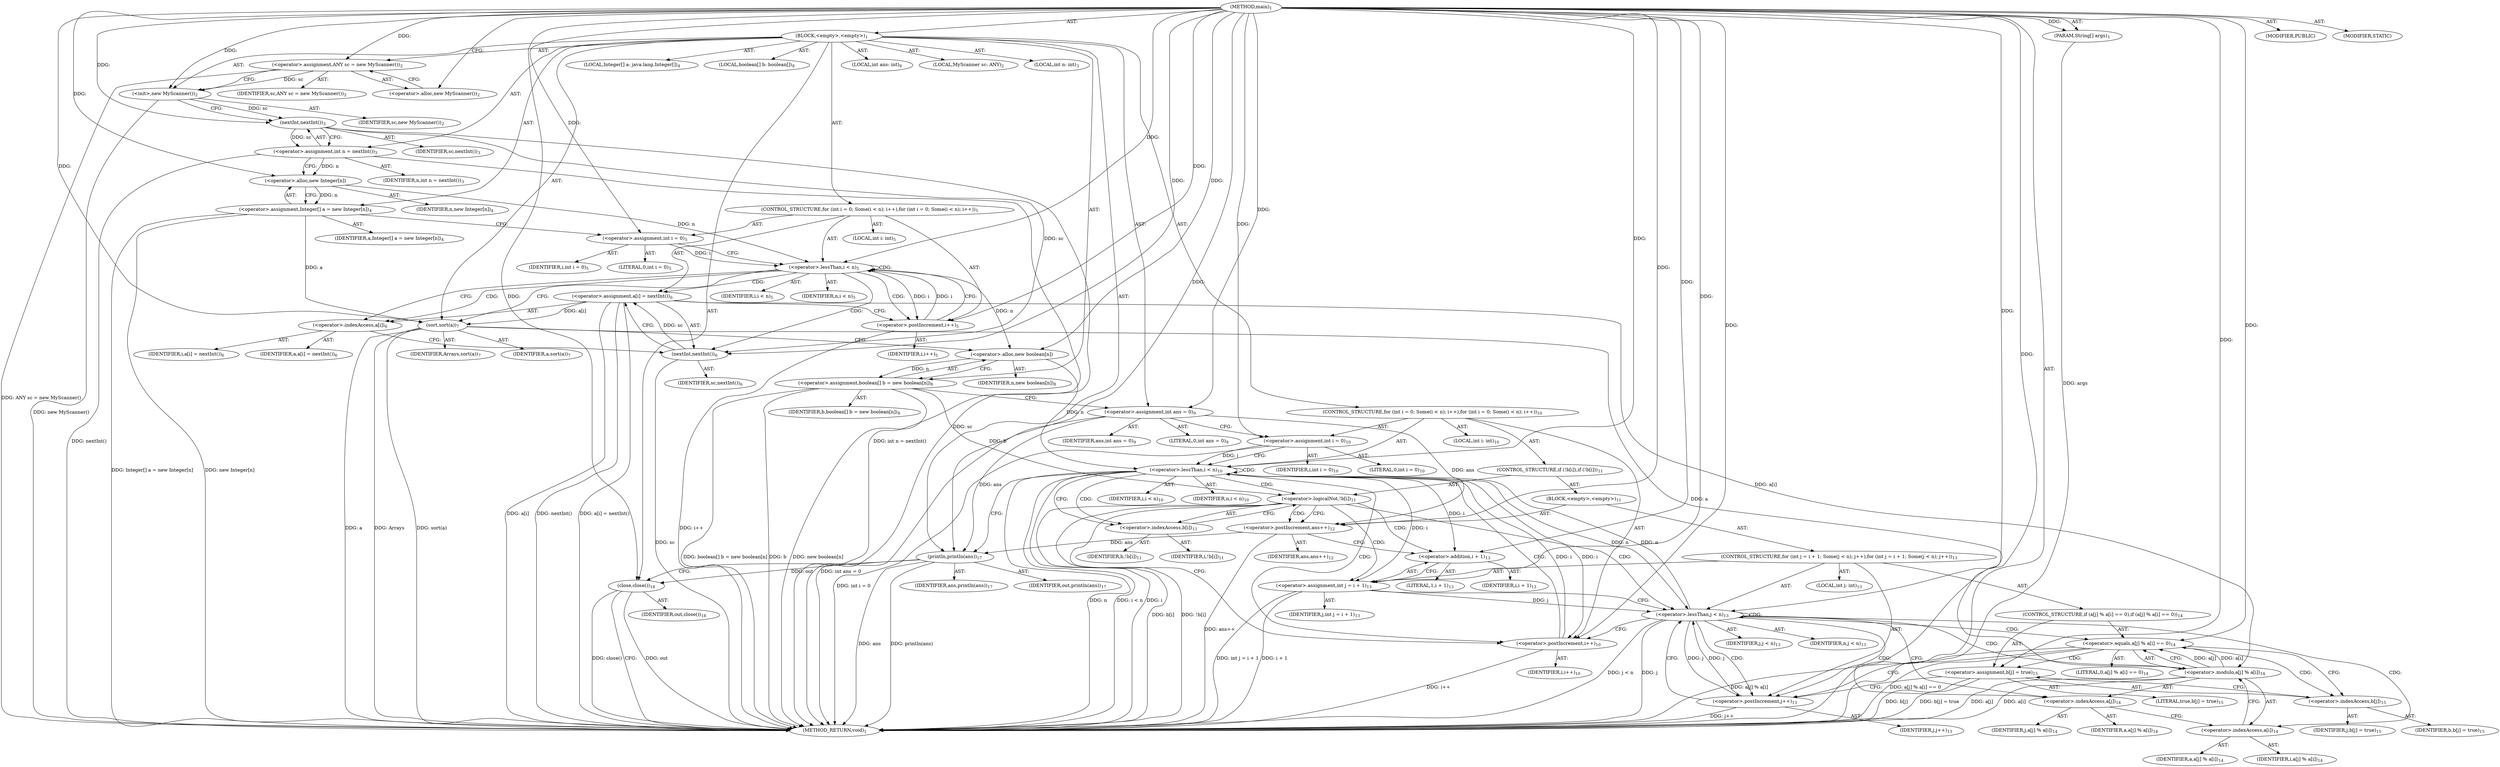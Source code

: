 digraph "main" {  
"19" [label = <(METHOD,main)<SUB>1</SUB>> ]
"20" [label = <(PARAM,String[] args)<SUB>1</SUB>> ]
"21" [label = <(BLOCK,&lt;empty&gt;,&lt;empty&gt;)<SUB>1</SUB>> ]
"4" [label = <(LOCAL,MyScanner sc: ANY)<SUB>2</SUB>> ]
"22" [label = <(&lt;operator&gt;.assignment,ANY sc = new MyScanner())<SUB>2</SUB>> ]
"23" [label = <(IDENTIFIER,sc,ANY sc = new MyScanner())<SUB>2</SUB>> ]
"24" [label = <(&lt;operator&gt;.alloc,new MyScanner())<SUB>2</SUB>> ]
"25" [label = <(&lt;init&gt;,new MyScanner())<SUB>2</SUB>> ]
"3" [label = <(IDENTIFIER,sc,new MyScanner())<SUB>2</SUB>> ]
"26" [label = <(LOCAL,int n: int)<SUB>3</SUB>> ]
"27" [label = <(&lt;operator&gt;.assignment,int n = nextInt())<SUB>3</SUB>> ]
"28" [label = <(IDENTIFIER,n,int n = nextInt())<SUB>3</SUB>> ]
"29" [label = <(nextInt,nextInt())<SUB>3</SUB>> ]
"30" [label = <(IDENTIFIER,sc,nextInt())<SUB>3</SUB>> ]
"31" [label = <(LOCAL,Integer[] a: java.lang.Integer[])<SUB>4</SUB>> ]
"32" [label = <(&lt;operator&gt;.assignment,Integer[] a = new Integer[n])<SUB>4</SUB>> ]
"33" [label = <(IDENTIFIER,a,Integer[] a = new Integer[n])<SUB>4</SUB>> ]
"34" [label = <(&lt;operator&gt;.alloc,new Integer[n])> ]
"35" [label = <(IDENTIFIER,n,new Integer[n])<SUB>4</SUB>> ]
"36" [label = <(CONTROL_STRUCTURE,for (int i = 0; Some(i &lt; n); i++),for (int i = 0; Some(i &lt; n); i++))<SUB>5</SUB>> ]
"37" [label = <(LOCAL,int i: int)<SUB>5</SUB>> ]
"38" [label = <(&lt;operator&gt;.assignment,int i = 0)<SUB>5</SUB>> ]
"39" [label = <(IDENTIFIER,i,int i = 0)<SUB>5</SUB>> ]
"40" [label = <(LITERAL,0,int i = 0)<SUB>5</SUB>> ]
"41" [label = <(&lt;operator&gt;.lessThan,i &lt; n)<SUB>5</SUB>> ]
"42" [label = <(IDENTIFIER,i,i &lt; n)<SUB>5</SUB>> ]
"43" [label = <(IDENTIFIER,n,i &lt; n)<SUB>5</SUB>> ]
"44" [label = <(&lt;operator&gt;.postIncrement,i++)<SUB>5</SUB>> ]
"45" [label = <(IDENTIFIER,i,i++)<SUB>5</SUB>> ]
"46" [label = <(&lt;operator&gt;.assignment,a[i] = nextInt())<SUB>6</SUB>> ]
"47" [label = <(&lt;operator&gt;.indexAccess,a[i])<SUB>6</SUB>> ]
"48" [label = <(IDENTIFIER,a,a[i] = nextInt())<SUB>6</SUB>> ]
"49" [label = <(IDENTIFIER,i,a[i] = nextInt())<SUB>6</SUB>> ]
"50" [label = <(nextInt,nextInt())<SUB>6</SUB>> ]
"51" [label = <(IDENTIFIER,sc,nextInt())<SUB>6</SUB>> ]
"52" [label = <(sort,sort(a))<SUB>7</SUB>> ]
"53" [label = <(IDENTIFIER,Arrays,sort(a))<SUB>7</SUB>> ]
"54" [label = <(IDENTIFIER,a,sort(a))<SUB>7</SUB>> ]
"55" [label = <(LOCAL,boolean[] b: boolean[])<SUB>8</SUB>> ]
"56" [label = <(&lt;operator&gt;.assignment,boolean[] b = new boolean[n])<SUB>8</SUB>> ]
"57" [label = <(IDENTIFIER,b,boolean[] b = new boolean[n])<SUB>8</SUB>> ]
"58" [label = <(&lt;operator&gt;.alloc,new boolean[n])> ]
"59" [label = <(IDENTIFIER,n,new boolean[n])<SUB>8</SUB>> ]
"60" [label = <(LOCAL,int ans: int)<SUB>9</SUB>> ]
"61" [label = <(&lt;operator&gt;.assignment,int ans = 0)<SUB>9</SUB>> ]
"62" [label = <(IDENTIFIER,ans,int ans = 0)<SUB>9</SUB>> ]
"63" [label = <(LITERAL,0,int ans = 0)<SUB>9</SUB>> ]
"64" [label = <(CONTROL_STRUCTURE,for (int i = 0; Some(i &lt; n); i++),for (int i = 0; Some(i &lt; n); i++))<SUB>10</SUB>> ]
"65" [label = <(LOCAL,int i: int)<SUB>10</SUB>> ]
"66" [label = <(&lt;operator&gt;.assignment,int i = 0)<SUB>10</SUB>> ]
"67" [label = <(IDENTIFIER,i,int i = 0)<SUB>10</SUB>> ]
"68" [label = <(LITERAL,0,int i = 0)<SUB>10</SUB>> ]
"69" [label = <(&lt;operator&gt;.lessThan,i &lt; n)<SUB>10</SUB>> ]
"70" [label = <(IDENTIFIER,i,i &lt; n)<SUB>10</SUB>> ]
"71" [label = <(IDENTIFIER,n,i &lt; n)<SUB>10</SUB>> ]
"72" [label = <(&lt;operator&gt;.postIncrement,i++)<SUB>10</SUB>> ]
"73" [label = <(IDENTIFIER,i,i++)<SUB>10</SUB>> ]
"74" [label = <(CONTROL_STRUCTURE,if (!b[i]),if (!b[i]))<SUB>11</SUB>> ]
"75" [label = <(&lt;operator&gt;.logicalNot,!b[i])<SUB>11</SUB>> ]
"76" [label = <(&lt;operator&gt;.indexAccess,b[i])<SUB>11</SUB>> ]
"77" [label = <(IDENTIFIER,b,!b[i])<SUB>11</SUB>> ]
"78" [label = <(IDENTIFIER,i,!b[i])<SUB>11</SUB>> ]
"79" [label = <(BLOCK,&lt;empty&gt;,&lt;empty&gt;)<SUB>11</SUB>> ]
"80" [label = <(&lt;operator&gt;.postIncrement,ans++)<SUB>12</SUB>> ]
"81" [label = <(IDENTIFIER,ans,ans++)<SUB>12</SUB>> ]
"82" [label = <(CONTROL_STRUCTURE,for (int j = i + 1; Some(j &lt; n); j++),for (int j = i + 1; Some(j &lt; n); j++))<SUB>13</SUB>> ]
"83" [label = <(LOCAL,int j: int)<SUB>13</SUB>> ]
"84" [label = <(&lt;operator&gt;.assignment,int j = i + 1)<SUB>13</SUB>> ]
"85" [label = <(IDENTIFIER,j,int j = i + 1)<SUB>13</SUB>> ]
"86" [label = <(&lt;operator&gt;.addition,i + 1)<SUB>13</SUB>> ]
"87" [label = <(IDENTIFIER,i,i + 1)<SUB>13</SUB>> ]
"88" [label = <(LITERAL,1,i + 1)<SUB>13</SUB>> ]
"89" [label = <(&lt;operator&gt;.lessThan,j &lt; n)<SUB>13</SUB>> ]
"90" [label = <(IDENTIFIER,j,j &lt; n)<SUB>13</SUB>> ]
"91" [label = <(IDENTIFIER,n,j &lt; n)<SUB>13</SUB>> ]
"92" [label = <(&lt;operator&gt;.postIncrement,j++)<SUB>13</SUB>> ]
"93" [label = <(IDENTIFIER,j,j++)<SUB>13</SUB>> ]
"94" [label = <(CONTROL_STRUCTURE,if (a[j] % a[i] == 0),if (a[j] % a[i] == 0))<SUB>14</SUB>> ]
"95" [label = <(&lt;operator&gt;.equals,a[j] % a[i] == 0)<SUB>14</SUB>> ]
"96" [label = <(&lt;operator&gt;.modulo,a[j] % a[i])<SUB>14</SUB>> ]
"97" [label = <(&lt;operator&gt;.indexAccess,a[j])<SUB>14</SUB>> ]
"98" [label = <(IDENTIFIER,a,a[j] % a[i])<SUB>14</SUB>> ]
"99" [label = <(IDENTIFIER,j,a[j] % a[i])<SUB>14</SUB>> ]
"100" [label = <(&lt;operator&gt;.indexAccess,a[i])<SUB>14</SUB>> ]
"101" [label = <(IDENTIFIER,a,a[j] % a[i])<SUB>14</SUB>> ]
"102" [label = <(IDENTIFIER,i,a[j] % a[i])<SUB>14</SUB>> ]
"103" [label = <(LITERAL,0,a[j] % a[i] == 0)<SUB>14</SUB>> ]
"104" [label = <(&lt;operator&gt;.assignment,b[j] = true)<SUB>15</SUB>> ]
"105" [label = <(&lt;operator&gt;.indexAccess,b[j])<SUB>15</SUB>> ]
"106" [label = <(IDENTIFIER,b,b[j] = true)<SUB>15</SUB>> ]
"107" [label = <(IDENTIFIER,j,b[j] = true)<SUB>15</SUB>> ]
"108" [label = <(LITERAL,true,b[j] = true)<SUB>15</SUB>> ]
"109" [label = <(println,println(ans))<SUB>17</SUB>> ]
"110" [label = <(IDENTIFIER,out,println(ans))<SUB>17</SUB>> ]
"111" [label = <(IDENTIFIER,ans,println(ans))<SUB>17</SUB>> ]
"112" [label = <(close,close())<SUB>18</SUB>> ]
"113" [label = <(IDENTIFIER,out,close())<SUB>18</SUB>> ]
"114" [label = <(MODIFIER,PUBLIC)> ]
"115" [label = <(MODIFIER,STATIC)> ]
"116" [label = <(METHOD_RETURN,void)<SUB>1</SUB>> ]
  "19" -> "20"  [ label = "AST: "] 
  "19" -> "21"  [ label = "AST: "] 
  "19" -> "114"  [ label = "AST: "] 
  "19" -> "115"  [ label = "AST: "] 
  "19" -> "116"  [ label = "AST: "] 
  "21" -> "4"  [ label = "AST: "] 
  "21" -> "22"  [ label = "AST: "] 
  "21" -> "25"  [ label = "AST: "] 
  "21" -> "26"  [ label = "AST: "] 
  "21" -> "27"  [ label = "AST: "] 
  "21" -> "31"  [ label = "AST: "] 
  "21" -> "32"  [ label = "AST: "] 
  "21" -> "36"  [ label = "AST: "] 
  "21" -> "52"  [ label = "AST: "] 
  "21" -> "55"  [ label = "AST: "] 
  "21" -> "56"  [ label = "AST: "] 
  "21" -> "60"  [ label = "AST: "] 
  "21" -> "61"  [ label = "AST: "] 
  "21" -> "64"  [ label = "AST: "] 
  "21" -> "109"  [ label = "AST: "] 
  "21" -> "112"  [ label = "AST: "] 
  "22" -> "23"  [ label = "AST: "] 
  "22" -> "24"  [ label = "AST: "] 
  "25" -> "3"  [ label = "AST: "] 
  "27" -> "28"  [ label = "AST: "] 
  "27" -> "29"  [ label = "AST: "] 
  "29" -> "30"  [ label = "AST: "] 
  "32" -> "33"  [ label = "AST: "] 
  "32" -> "34"  [ label = "AST: "] 
  "34" -> "35"  [ label = "AST: "] 
  "36" -> "37"  [ label = "AST: "] 
  "36" -> "38"  [ label = "AST: "] 
  "36" -> "41"  [ label = "AST: "] 
  "36" -> "44"  [ label = "AST: "] 
  "36" -> "46"  [ label = "AST: "] 
  "38" -> "39"  [ label = "AST: "] 
  "38" -> "40"  [ label = "AST: "] 
  "41" -> "42"  [ label = "AST: "] 
  "41" -> "43"  [ label = "AST: "] 
  "44" -> "45"  [ label = "AST: "] 
  "46" -> "47"  [ label = "AST: "] 
  "46" -> "50"  [ label = "AST: "] 
  "47" -> "48"  [ label = "AST: "] 
  "47" -> "49"  [ label = "AST: "] 
  "50" -> "51"  [ label = "AST: "] 
  "52" -> "53"  [ label = "AST: "] 
  "52" -> "54"  [ label = "AST: "] 
  "56" -> "57"  [ label = "AST: "] 
  "56" -> "58"  [ label = "AST: "] 
  "58" -> "59"  [ label = "AST: "] 
  "61" -> "62"  [ label = "AST: "] 
  "61" -> "63"  [ label = "AST: "] 
  "64" -> "65"  [ label = "AST: "] 
  "64" -> "66"  [ label = "AST: "] 
  "64" -> "69"  [ label = "AST: "] 
  "64" -> "72"  [ label = "AST: "] 
  "64" -> "74"  [ label = "AST: "] 
  "66" -> "67"  [ label = "AST: "] 
  "66" -> "68"  [ label = "AST: "] 
  "69" -> "70"  [ label = "AST: "] 
  "69" -> "71"  [ label = "AST: "] 
  "72" -> "73"  [ label = "AST: "] 
  "74" -> "75"  [ label = "AST: "] 
  "74" -> "79"  [ label = "AST: "] 
  "75" -> "76"  [ label = "AST: "] 
  "76" -> "77"  [ label = "AST: "] 
  "76" -> "78"  [ label = "AST: "] 
  "79" -> "80"  [ label = "AST: "] 
  "79" -> "82"  [ label = "AST: "] 
  "80" -> "81"  [ label = "AST: "] 
  "82" -> "83"  [ label = "AST: "] 
  "82" -> "84"  [ label = "AST: "] 
  "82" -> "89"  [ label = "AST: "] 
  "82" -> "92"  [ label = "AST: "] 
  "82" -> "94"  [ label = "AST: "] 
  "84" -> "85"  [ label = "AST: "] 
  "84" -> "86"  [ label = "AST: "] 
  "86" -> "87"  [ label = "AST: "] 
  "86" -> "88"  [ label = "AST: "] 
  "89" -> "90"  [ label = "AST: "] 
  "89" -> "91"  [ label = "AST: "] 
  "92" -> "93"  [ label = "AST: "] 
  "94" -> "95"  [ label = "AST: "] 
  "94" -> "104"  [ label = "AST: "] 
  "95" -> "96"  [ label = "AST: "] 
  "95" -> "103"  [ label = "AST: "] 
  "96" -> "97"  [ label = "AST: "] 
  "96" -> "100"  [ label = "AST: "] 
  "97" -> "98"  [ label = "AST: "] 
  "97" -> "99"  [ label = "AST: "] 
  "100" -> "101"  [ label = "AST: "] 
  "100" -> "102"  [ label = "AST: "] 
  "104" -> "105"  [ label = "AST: "] 
  "104" -> "108"  [ label = "AST: "] 
  "105" -> "106"  [ label = "AST: "] 
  "105" -> "107"  [ label = "AST: "] 
  "109" -> "110"  [ label = "AST: "] 
  "109" -> "111"  [ label = "AST: "] 
  "112" -> "113"  [ label = "AST: "] 
  "22" -> "25"  [ label = "CFG: "] 
  "25" -> "29"  [ label = "CFG: "] 
  "27" -> "34"  [ label = "CFG: "] 
  "32" -> "38"  [ label = "CFG: "] 
  "52" -> "58"  [ label = "CFG: "] 
  "56" -> "61"  [ label = "CFG: "] 
  "61" -> "66"  [ label = "CFG: "] 
  "109" -> "112"  [ label = "CFG: "] 
  "112" -> "116"  [ label = "CFG: "] 
  "24" -> "22"  [ label = "CFG: "] 
  "29" -> "27"  [ label = "CFG: "] 
  "34" -> "32"  [ label = "CFG: "] 
  "38" -> "41"  [ label = "CFG: "] 
  "41" -> "47"  [ label = "CFG: "] 
  "41" -> "52"  [ label = "CFG: "] 
  "44" -> "41"  [ label = "CFG: "] 
  "46" -> "44"  [ label = "CFG: "] 
  "58" -> "56"  [ label = "CFG: "] 
  "66" -> "69"  [ label = "CFG: "] 
  "69" -> "76"  [ label = "CFG: "] 
  "69" -> "109"  [ label = "CFG: "] 
  "72" -> "69"  [ label = "CFG: "] 
  "47" -> "50"  [ label = "CFG: "] 
  "50" -> "46"  [ label = "CFG: "] 
  "75" -> "80"  [ label = "CFG: "] 
  "75" -> "72"  [ label = "CFG: "] 
  "76" -> "75"  [ label = "CFG: "] 
  "80" -> "86"  [ label = "CFG: "] 
  "84" -> "89"  [ label = "CFG: "] 
  "89" -> "97"  [ label = "CFG: "] 
  "89" -> "72"  [ label = "CFG: "] 
  "92" -> "89"  [ label = "CFG: "] 
  "86" -> "84"  [ label = "CFG: "] 
  "95" -> "105"  [ label = "CFG: "] 
  "95" -> "92"  [ label = "CFG: "] 
  "104" -> "92"  [ label = "CFG: "] 
  "96" -> "95"  [ label = "CFG: "] 
  "105" -> "104"  [ label = "CFG: "] 
  "97" -> "100"  [ label = "CFG: "] 
  "100" -> "96"  [ label = "CFG: "] 
  "19" -> "24"  [ label = "CFG: "] 
  "20" -> "116"  [ label = "DDG: args"] 
  "22" -> "116"  [ label = "DDG: ANY sc = new MyScanner()"] 
  "25" -> "116"  [ label = "DDG: new MyScanner()"] 
  "29" -> "116"  [ label = "DDG: sc"] 
  "27" -> "116"  [ label = "DDG: nextInt()"] 
  "27" -> "116"  [ label = "DDG: int n = nextInt()"] 
  "32" -> "116"  [ label = "DDG: new Integer[n]"] 
  "32" -> "116"  [ label = "DDG: Integer[] a = new Integer[n]"] 
  "52" -> "116"  [ label = "DDG: a"] 
  "52" -> "116"  [ label = "DDG: sort(a)"] 
  "56" -> "116"  [ label = "DDG: b"] 
  "56" -> "116"  [ label = "DDG: new boolean[n]"] 
  "56" -> "116"  [ label = "DDG: boolean[] b = new boolean[n]"] 
  "61" -> "116"  [ label = "DDG: int ans = 0"] 
  "66" -> "116"  [ label = "DDG: int i = 0"] 
  "69" -> "116"  [ label = "DDG: i"] 
  "69" -> "116"  [ label = "DDG: n"] 
  "69" -> "116"  [ label = "DDG: i &lt; n"] 
  "109" -> "116"  [ label = "DDG: ans"] 
  "109" -> "116"  [ label = "DDG: println(ans)"] 
  "112" -> "116"  [ label = "DDG: out"] 
  "112" -> "116"  [ label = "DDG: close()"] 
  "75" -> "116"  [ label = "DDG: b[i]"] 
  "75" -> "116"  [ label = "DDG: !b[i]"] 
  "80" -> "116"  [ label = "DDG: ans++"] 
  "84" -> "116"  [ label = "DDG: i + 1"] 
  "84" -> "116"  [ label = "DDG: int j = i + 1"] 
  "89" -> "116"  [ label = "DDG: j"] 
  "89" -> "116"  [ label = "DDG: j &lt; n"] 
  "72" -> "116"  [ label = "DDG: i++"] 
  "96" -> "116"  [ label = "DDG: a[j]"] 
  "96" -> "116"  [ label = "DDG: a[i]"] 
  "95" -> "116"  [ label = "DDG: a[j] % a[i]"] 
  "95" -> "116"  [ label = "DDG: a[j] % a[i] == 0"] 
  "104" -> "116"  [ label = "DDG: b[j]"] 
  "104" -> "116"  [ label = "DDG: b[j] = true"] 
  "92" -> "116"  [ label = "DDG: j++"] 
  "46" -> "116"  [ label = "DDG: a[i]"] 
  "50" -> "116"  [ label = "DDG: sc"] 
  "46" -> "116"  [ label = "DDG: nextInt()"] 
  "46" -> "116"  [ label = "DDG: a[i] = nextInt()"] 
  "44" -> "116"  [ label = "DDG: i++"] 
  "52" -> "116"  [ label = "DDG: Arrays"] 
  "19" -> "20"  [ label = "DDG: "] 
  "19" -> "22"  [ label = "DDG: "] 
  "29" -> "27"  [ label = "DDG: sc"] 
  "34" -> "32"  [ label = "DDG: n"] 
  "58" -> "56"  [ label = "DDG: n"] 
  "19" -> "61"  [ label = "DDG: "] 
  "22" -> "25"  [ label = "DDG: sc"] 
  "19" -> "25"  [ label = "DDG: "] 
  "19" -> "38"  [ label = "DDG: "] 
  "50" -> "46"  [ label = "DDG: sc"] 
  "19" -> "52"  [ label = "DDG: "] 
  "32" -> "52"  [ label = "DDG: a"] 
  "46" -> "52"  [ label = "DDG: a[i]"] 
  "19" -> "66"  [ label = "DDG: "] 
  "19" -> "109"  [ label = "DDG: "] 
  "61" -> "109"  [ label = "DDG: ans"] 
  "80" -> "109"  [ label = "DDG: ans"] 
  "109" -> "112"  [ label = "DDG: out"] 
  "19" -> "112"  [ label = "DDG: "] 
  "25" -> "29"  [ label = "DDG: sc"] 
  "19" -> "29"  [ label = "DDG: "] 
  "27" -> "34"  [ label = "DDG: n"] 
  "19" -> "34"  [ label = "DDG: "] 
  "38" -> "41"  [ label = "DDG: i"] 
  "44" -> "41"  [ label = "DDG: i"] 
  "19" -> "41"  [ label = "DDG: "] 
  "34" -> "41"  [ label = "DDG: n"] 
  "41" -> "44"  [ label = "DDG: i"] 
  "19" -> "44"  [ label = "DDG: "] 
  "41" -> "58"  [ label = "DDG: n"] 
  "19" -> "58"  [ label = "DDG: "] 
  "66" -> "69"  [ label = "DDG: i"] 
  "72" -> "69"  [ label = "DDG: i"] 
  "19" -> "69"  [ label = "DDG: "] 
  "58" -> "69"  [ label = "DDG: n"] 
  "89" -> "69"  [ label = "DDG: n"] 
  "69" -> "72"  [ label = "DDG: i"] 
  "19" -> "72"  [ label = "DDG: "] 
  "29" -> "50"  [ label = "DDG: sc"] 
  "19" -> "50"  [ label = "DDG: "] 
  "56" -> "75"  [ label = "DDG: b"] 
  "61" -> "80"  [ label = "DDG: ans"] 
  "19" -> "80"  [ label = "DDG: "] 
  "69" -> "84"  [ label = "DDG: i"] 
  "19" -> "84"  [ label = "DDG: "] 
  "84" -> "89"  [ label = "DDG: j"] 
  "92" -> "89"  [ label = "DDG: j"] 
  "19" -> "89"  [ label = "DDG: "] 
  "69" -> "89"  [ label = "DDG: n"] 
  "89" -> "92"  [ label = "DDG: j"] 
  "19" -> "92"  [ label = "DDG: "] 
  "19" -> "104"  [ label = "DDG: "] 
  "69" -> "86"  [ label = "DDG: i"] 
  "19" -> "86"  [ label = "DDG: "] 
  "96" -> "95"  [ label = "DDG: a[j]"] 
  "96" -> "95"  [ label = "DDG: a[i]"] 
  "19" -> "95"  [ label = "DDG: "] 
  "52" -> "96"  [ label = "DDG: a"] 
  "46" -> "96"  [ label = "DDG: a[i]"] 
  "41" -> "47"  [ label = "CDG: "] 
  "41" -> "46"  [ label = "CDG: "] 
  "41" -> "41"  [ label = "CDG: "] 
  "41" -> "50"  [ label = "CDG: "] 
  "41" -> "44"  [ label = "CDG: "] 
  "69" -> "75"  [ label = "CDG: "] 
  "69" -> "72"  [ label = "CDG: "] 
  "69" -> "69"  [ label = "CDG: "] 
  "69" -> "76"  [ label = "CDG: "] 
  "75" -> "80"  [ label = "CDG: "] 
  "75" -> "89"  [ label = "CDG: "] 
  "75" -> "84"  [ label = "CDG: "] 
  "75" -> "86"  [ label = "CDG: "] 
  "89" -> "96"  [ label = "CDG: "] 
  "89" -> "89"  [ label = "CDG: "] 
  "89" -> "100"  [ label = "CDG: "] 
  "89" -> "95"  [ label = "CDG: "] 
  "89" -> "92"  [ label = "CDG: "] 
  "89" -> "97"  [ label = "CDG: "] 
  "95" -> "105"  [ label = "CDG: "] 
  "95" -> "104"  [ label = "CDG: "] 
}
